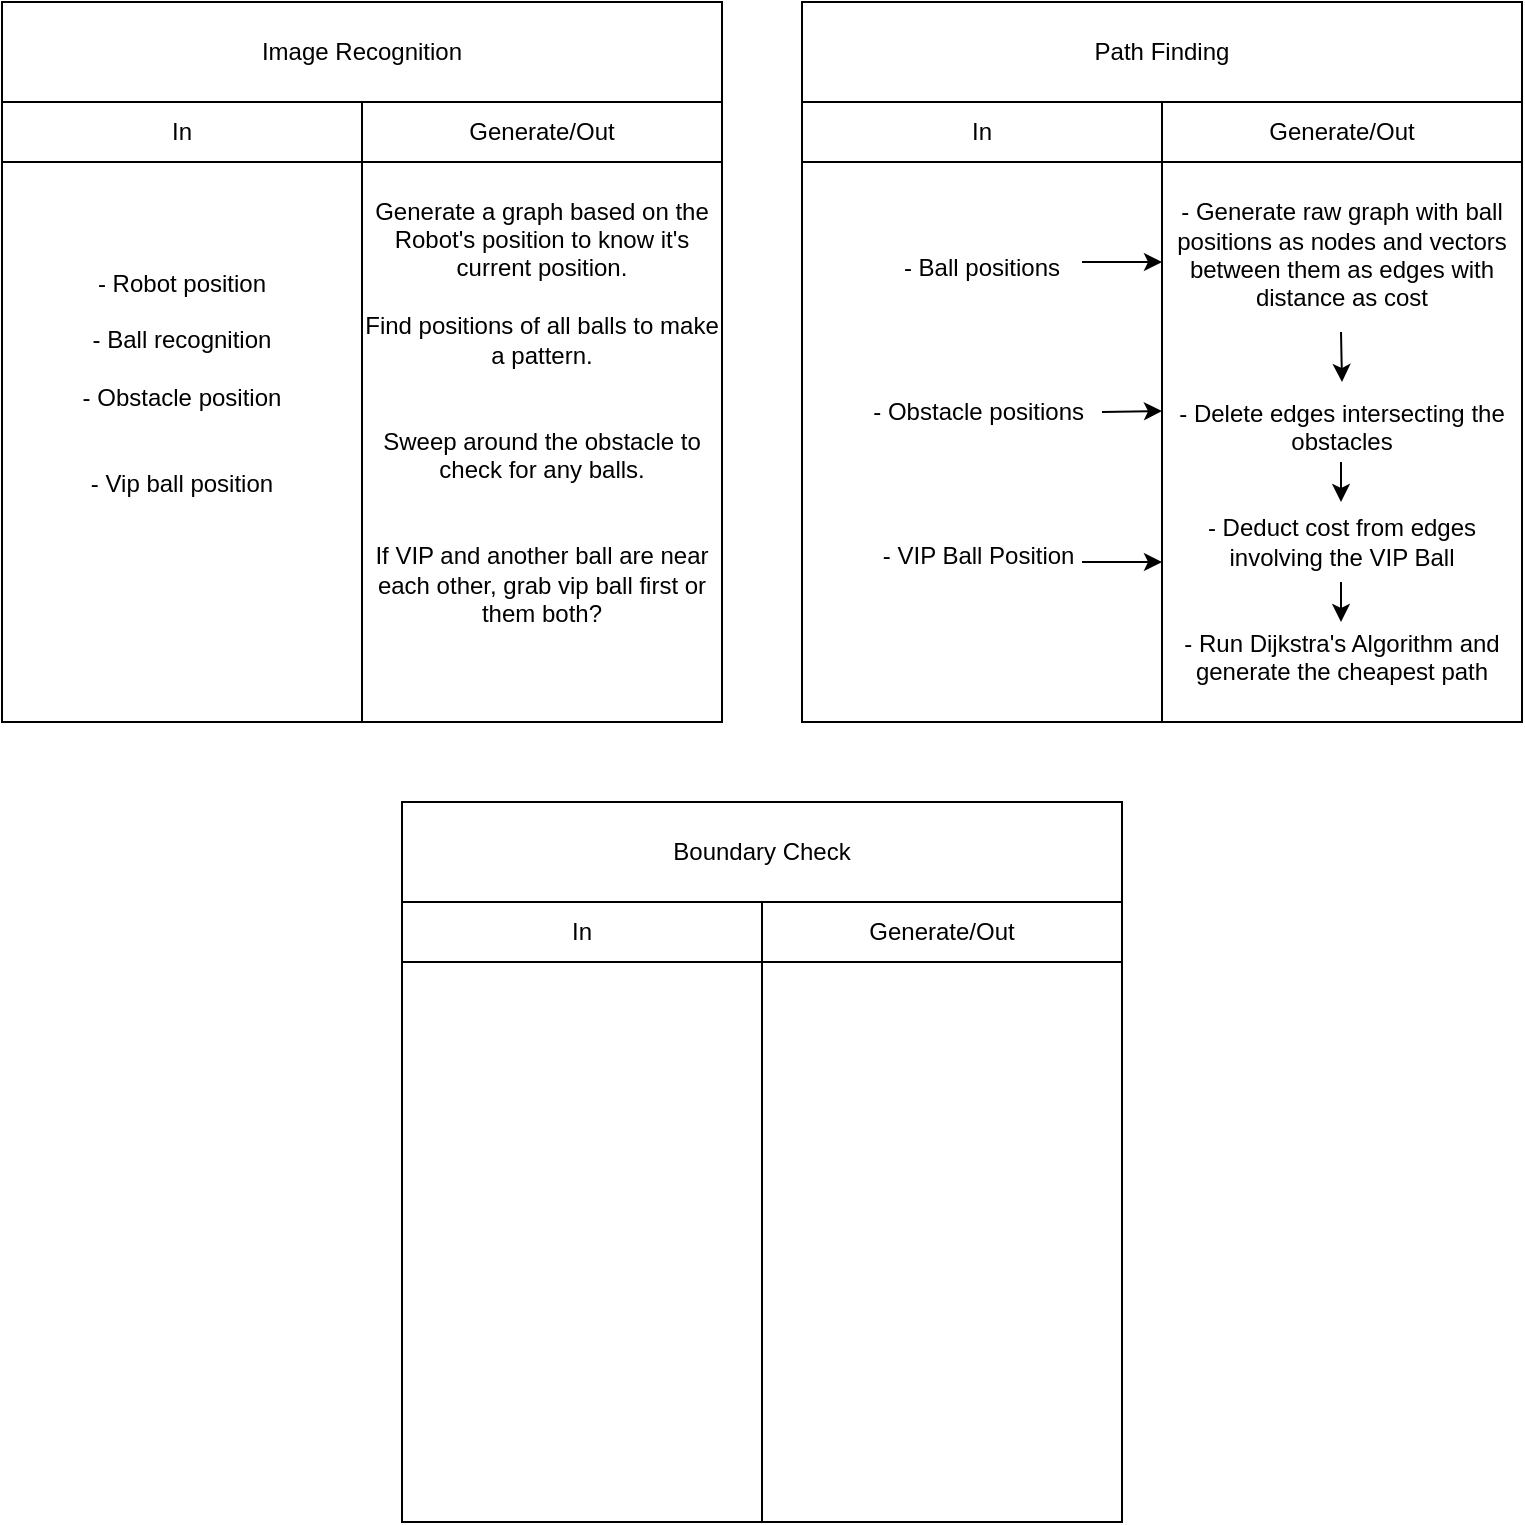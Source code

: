 <mxfile version="26.1.0">
  <diagram name="Page-1" id="Bbe1r4yJzpWkFwykBEAs">
    <mxGraphModel dx="954" dy="605" grid="1" gridSize="10" guides="1" tooltips="1" connect="1" arrows="1" fold="1" page="1" pageScale="1" pageWidth="850" pageHeight="1100" math="0" shadow="0">
      <root>
        <mxCell id="0" />
        <mxCell id="1" parent="0" />
        <mxCell id="dxULG-Z5umUymMzxL-Sg-2" value="i" style="whiteSpace=wrap;html=1;aspect=fixed;" parent="1" vertex="1">
          <mxGeometry x="440" y="40" width="360" height="360" as="geometry" />
        </mxCell>
        <mxCell id="dxULG-Z5umUymMzxL-Sg-3" value="" style="whiteSpace=wrap;html=1;aspect=fixed;" parent="1" vertex="1">
          <mxGeometry x="240" y="440" width="360" height="360" as="geometry" />
        </mxCell>
        <mxCell id="dxULG-Z5umUymMzxL-Sg-4" value="Image Recognition" style="rounded=0;whiteSpace=wrap;html=1;" parent="1" vertex="1">
          <mxGeometry x="40" y="40" width="360" height="50" as="geometry" />
        </mxCell>
        <mxCell id="dxULG-Z5umUymMzxL-Sg-5" value="Path Finding" style="rounded=0;whiteSpace=wrap;html=1;" parent="1" vertex="1">
          <mxGeometry x="440" y="40" width="360" height="50" as="geometry" />
        </mxCell>
        <mxCell id="dxULG-Z5umUymMzxL-Sg-6" value="Boundary Check" style="rounded=0;whiteSpace=wrap;html=1;" parent="1" vertex="1">
          <mxGeometry x="240" y="440" width="360" height="50" as="geometry" />
        </mxCell>
        <mxCell id="dxULG-Z5umUymMzxL-Sg-7" value="Obstacle position&lt;div&gt;Robot position&lt;/div&gt;&lt;div&gt;Vip ball position&lt;/div&gt;&lt;div&gt;ball recognition&lt;/div&gt;" style="rounded=0;whiteSpace=wrap;html=1;" parent="1" vertex="1">
          <mxGeometry x="40" y="90" width="180" height="310" as="geometry" />
        </mxCell>
        <mxCell id="dxULG-Z5umUymMzxL-Sg-8" value="- Ball positions&lt;div&gt;&lt;br&gt;&lt;br&gt;&lt;br&gt;&lt;br&gt;&lt;/div&gt;&lt;div&gt;&lt;span style=&quot;background-color: transparent; color: light-dark(rgb(0, 0, 0), rgb(255, 255, 255));&quot;&gt;- Obstacle positions&amp;nbsp;&lt;/span&gt;&lt;/div&gt;&lt;div&gt;&lt;span style=&quot;background-color: transparent; color: light-dark(rgb(0, 0, 0), rgb(255, 255, 255));&quot;&gt;&lt;br&gt;&lt;/span&gt;&lt;/div&gt;&lt;div&gt;&lt;br&gt;&lt;/div&gt;&lt;div&gt;&lt;br&gt;&lt;br&gt;- VIP Ball Position&amp;nbsp;&lt;/div&gt;" style="rounded=0;whiteSpace=wrap;html=1;" parent="1" vertex="1">
          <mxGeometry x="440" y="90" width="180" height="310" as="geometry" />
        </mxCell>
        <mxCell id="dxULG-Z5umUymMzxL-Sg-9" value="" style="rounded=0;whiteSpace=wrap;html=1;" parent="1" vertex="1">
          <mxGeometry x="240" y="490" width="180" height="310" as="geometry" />
        </mxCell>
        <mxCell id="dxULG-Z5umUymMzxL-Sg-10" value="In&lt;span style=&quot;color: rgba(0, 0, 0, 0); font-family: monospace; font-size: 0px; text-align: start; text-wrap-mode: nowrap;&quot;&gt;%3CmxGraphModel%3E%3Croot%3E%3CmxCell%20id%3D%220%22%2F%3E%3CmxCell%20id%3D%221%22%20parent%3D%220%22%2F%3E%3CmxCell%20id%3D%222%22%20value%3D%22%22%20style%3D%22rounded%3D0%3BwhiteSpace%3Dwrap%3Bhtml%3D1%3B%22%20vertex%3D%221%22%20parent%3D%221%22%3E%3CmxGeometry%20x%3D%2240%22%20y%3D%2290%22%20width%3D%22180%22%20height%3D%22310%22%20as%3D%22geometry%22%2F%3E%3C%2FmxCell%3E%3C%2Froot%3E%3C%2FmxGraphModel%3E&lt;/span&gt;" style="rounded=0;whiteSpace=wrap;html=1;" parent="1" vertex="1">
          <mxGeometry x="40" y="90" width="180" height="30" as="geometry" />
        </mxCell>
        <mxCell id="dxULG-Z5umUymMzxL-Sg-11" value="In&lt;span style=&quot;color: rgba(0, 0, 0, 0); font-family: monospace; font-size: 0px; text-align: start; text-wrap-mode: nowrap;&quot;&gt;%3CmxGraphModel%3E%3Croot%3E%3CmxCell%20id%3D%220%22%2F%3E%3CmxCell%20id%3D%221%22%20parent%3D%220%22%2F%3E%3CmxCell%20id%3D%222%22%20value%3D%22%22%20style%3D%22rounded%3D0%3BwhiteSpace%3Dwrap%3Bhtml%3D1%3B%22%20vertex%3D%221%22%20parent%3D%221%22%3E%3CmxGeometry%20x%3D%2240%22%20y%3D%2290%22%20width%3D%22180%22%20height%3D%22310%22%20as%3D%22geometry%22%2F%3E%3C%2FmxCell%3E%3C%2Froot%3E%3C%2FmxGraphModel%3E&lt;/span&gt;" style="rounded=0;whiteSpace=wrap;html=1;" parent="1" vertex="1">
          <mxGeometry x="440" y="90" width="180" height="30" as="geometry" />
        </mxCell>
        <mxCell id="dxULG-Z5umUymMzxL-Sg-12" value="In&lt;span style=&quot;color: rgba(0, 0, 0, 0); font-family: monospace; font-size: 0px; text-align: start; text-wrap-mode: nowrap;&quot;&gt;%3CmxGraphModel%3E%3Croot%3E%3CmxCell%20id%3D%220%22%2F%3E%3CmxCell%20id%3D%221%22%20parent%3D%220%22%2F%3E%3CmxCell%20id%3D%222%22%20value%3D%22%22%20style%3D%22rounded%3D0%3BwhiteSpace%3Dwrap%3Bhtml%3D1%3B%22%20vertex%3D%221%22%20parent%3D%221%22%3E%3CmxGeometry%20x%3D%2240%22%20y%3D%2290%22%20width%3D%22180%22%20height%3D%22310%22%20as%3D%22geometry%22%2F%3E%3C%2FmxCell%3E%3C%2Froot%3E%3C%2FmxGraphModel%3E&lt;/span&gt;" style="rounded=0;whiteSpace=wrap;html=1;" parent="1" vertex="1">
          <mxGeometry x="240" y="490" width="180" height="30" as="geometry" />
        </mxCell>
        <mxCell id="dxULG-Z5umUymMzxL-Sg-15" value="Generate/Out" style="rounded=0;whiteSpace=wrap;html=1;" parent="1" vertex="1">
          <mxGeometry x="620" y="90" width="180" height="30" as="geometry" />
        </mxCell>
        <mxCell id="dxULG-Z5umUymMzxL-Sg-16" value="Generate/Out" style="rounded=0;whiteSpace=wrap;html=1;" parent="1" vertex="1">
          <mxGeometry x="420" y="490" width="180" height="30" as="geometry" />
        </mxCell>
        <mxCell id="0Dzy3W4TfuY-f4yHPvCH-6" value="&lt;div&gt;&lt;div&gt;- Robot position&lt;/div&gt;&lt;div&gt;&lt;br&gt;&lt;/div&gt;&lt;div&gt;- Ball recognition&lt;/div&gt;&lt;div&gt;&lt;br&gt;&lt;/div&gt;&lt;/div&gt;&lt;div&gt;&lt;span style=&quot;background-color: transparent; color: light-dark(rgb(0, 0, 0), rgb(255, 255, 255));&quot;&gt;- Obstacle position&lt;/span&gt;&lt;/div&gt;&lt;div&gt;&lt;br&gt;&lt;/div&gt;&lt;div&gt;&lt;br&gt;&lt;/div&gt;&lt;div&gt;- Vip ball position&lt;/div&gt;&lt;div&gt;&lt;br&gt;&lt;/div&gt;&lt;div&gt;&lt;br&gt;&lt;/div&gt;" style="rounded=0;whiteSpace=wrap;html=1;" parent="1" vertex="1">
          <mxGeometry x="40" y="90" width="180" height="310" as="geometry" />
        </mxCell>
        <mxCell id="LNn6GQjA4AxwgEIGZr4C-2" value="- Generate raw graph with ball positions as nodes and vectors between them as edges with distance as cost&lt;br&gt;&lt;br&gt;&lt;br&gt;&lt;br&gt;- Delete edges intersecting the obstacles&lt;div&gt;&lt;br&gt;&lt;/div&gt;&lt;div&gt;&lt;br&gt;&lt;/div&gt;&lt;div&gt;- Deduct cost from edges involving the VIP Ball&lt;br&gt;&lt;br&gt;&lt;br&gt;- Run Dijkstra&#39;s Algorithm and generate the cheapest path&lt;/div&gt;" style="rounded=0;whiteSpace=wrap;html=1;" parent="1" vertex="1">
          <mxGeometry x="620" y="120" width="180" height="280" as="geometry" />
        </mxCell>
        <mxCell id="0Dzy3W4TfuY-f4yHPvCH-7" value="&lt;div&gt;&lt;div&gt;Generate a graph based on the Robot&#39;s position to know it&#39;s current position.&lt;/div&gt;&lt;div&gt;&lt;br&gt;&lt;/div&gt;&lt;div&gt;Find positions of all balls to make a pattern.&lt;/div&gt;&lt;div&gt;&lt;br&gt;&lt;/div&gt;&lt;/div&gt;&lt;div&gt;&lt;br&gt;&lt;/div&gt;&lt;div&gt;Sweep around the obstacle to check for any balls.&lt;/div&gt;&lt;div&gt;&lt;br&gt;&lt;div&gt;&lt;br&gt;&lt;/div&gt;&lt;div&gt;If VIP and another ball are near each other, grab vip ball first or them both?&lt;/div&gt;&lt;/div&gt;" style="rounded=0;whiteSpace=wrap;html=1;" parent="1" vertex="1">
          <mxGeometry x="220" y="90" width="180" height="310" as="geometry" />
        </mxCell>
        <mxCell id="LNn6GQjA4AxwgEIGZr4C-4" value="" style="endArrow=classic;html=1;rounded=0;" parent="1" edge="1">
          <mxGeometry width="50" height="50" relative="1" as="geometry">
            <mxPoint x="709.5" y="205" as="sourcePoint" />
            <mxPoint x="710" y="230" as="targetPoint" />
          </mxGeometry>
        </mxCell>
        <mxCell id="0Dzy3W4TfuY-f4yHPvCH-10" value="In" style="rounded=0;whiteSpace=wrap;html=1;" parent="1" vertex="1">
          <mxGeometry x="40" y="90" width="180" height="30" as="geometry" />
        </mxCell>
        <mxCell id="LNn6GQjA4AxwgEIGZr4C-5" value="" style="endArrow=classic;html=1;rounded=0;" parent="1" edge="1">
          <mxGeometry width="50" height="50" relative="1" as="geometry">
            <mxPoint x="590" y="245" as="sourcePoint" />
            <mxPoint x="620" y="244.5" as="targetPoint" />
          </mxGeometry>
        </mxCell>
        <mxCell id="0Dzy3W4TfuY-f4yHPvCH-11" value="Generate/Out" style="rounded=0;whiteSpace=wrap;html=1;" parent="1" vertex="1">
          <mxGeometry x="220" y="90" width="180" height="30" as="geometry" />
        </mxCell>
        <mxCell id="LNn6GQjA4AxwgEIGZr4C-7" value="" style="endArrow=classic;html=1;rounded=0;" parent="1" edge="1">
          <mxGeometry width="50" height="50" relative="1" as="geometry">
            <mxPoint x="580" y="170" as="sourcePoint" />
            <mxPoint x="620" y="170" as="targetPoint" />
          </mxGeometry>
        </mxCell>
        <mxCell id="LNn6GQjA4AxwgEIGZr4C-8" value="" style="endArrow=classic;html=1;rounded=0;" parent="1" edge="1">
          <mxGeometry width="50" height="50" relative="1" as="geometry">
            <mxPoint x="580" y="320" as="sourcePoint" />
            <mxPoint x="620" y="320" as="targetPoint" />
          </mxGeometry>
        </mxCell>
        <mxCell id="LNn6GQjA4AxwgEIGZr4C-9" value="" style="endArrow=classic;html=1;rounded=0;" parent="1" edge="1">
          <mxGeometry width="50" height="50" relative="1" as="geometry">
            <mxPoint x="709.5" y="270" as="sourcePoint" />
            <mxPoint x="709.5" y="290" as="targetPoint" />
          </mxGeometry>
        </mxCell>
        <mxCell id="LNn6GQjA4AxwgEIGZr4C-10" value="" style="endArrow=classic;html=1;rounded=0;" parent="1" edge="1">
          <mxGeometry width="50" height="50" relative="1" as="geometry">
            <mxPoint x="709.5" y="330" as="sourcePoint" />
            <mxPoint x="709.5" y="350" as="targetPoint" />
          </mxGeometry>
        </mxCell>
      </root>
    </mxGraphModel>
  </diagram>
</mxfile>
